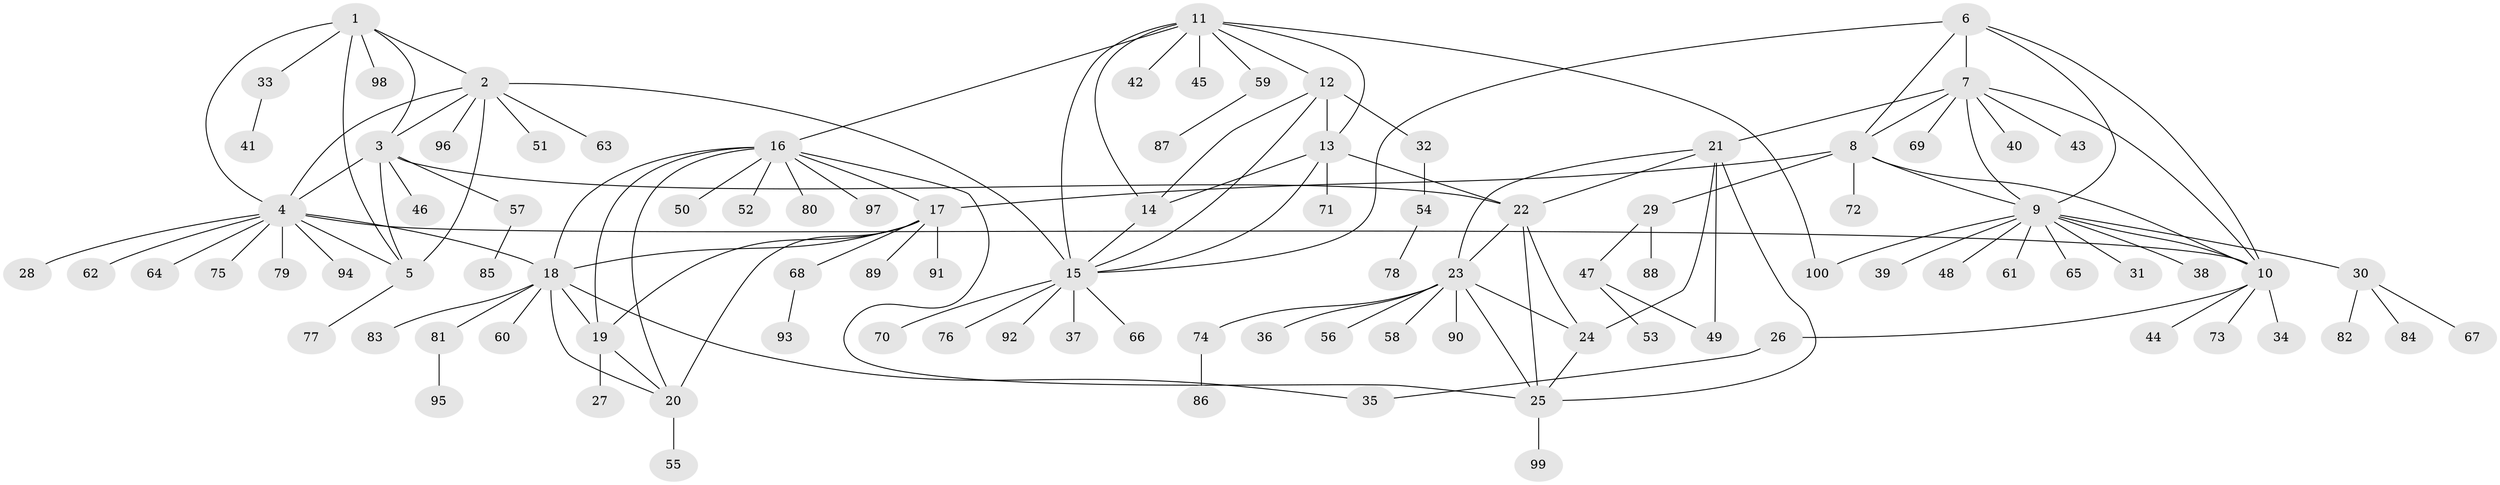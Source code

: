 // coarse degree distribution, {2: 0.1, 6: 0.08, 5: 0.1, 4: 0.08, 7: 0.04, 1: 0.54, 9: 0.04, 8: 0.02}
// Generated by graph-tools (version 1.1) at 2025/37/03/04/25 23:37:47]
// undirected, 100 vertices, 138 edges
graph export_dot {
  node [color=gray90,style=filled];
  1;
  2;
  3;
  4;
  5;
  6;
  7;
  8;
  9;
  10;
  11;
  12;
  13;
  14;
  15;
  16;
  17;
  18;
  19;
  20;
  21;
  22;
  23;
  24;
  25;
  26;
  27;
  28;
  29;
  30;
  31;
  32;
  33;
  34;
  35;
  36;
  37;
  38;
  39;
  40;
  41;
  42;
  43;
  44;
  45;
  46;
  47;
  48;
  49;
  50;
  51;
  52;
  53;
  54;
  55;
  56;
  57;
  58;
  59;
  60;
  61;
  62;
  63;
  64;
  65;
  66;
  67;
  68;
  69;
  70;
  71;
  72;
  73;
  74;
  75;
  76;
  77;
  78;
  79;
  80;
  81;
  82;
  83;
  84;
  85;
  86;
  87;
  88;
  89;
  90;
  91;
  92;
  93;
  94;
  95;
  96;
  97;
  98;
  99;
  100;
  1 -- 2;
  1 -- 3;
  1 -- 4;
  1 -- 5;
  1 -- 33;
  1 -- 98;
  2 -- 3;
  2 -- 4;
  2 -- 5;
  2 -- 15;
  2 -- 51;
  2 -- 63;
  2 -- 96;
  3 -- 4;
  3 -- 5;
  3 -- 22;
  3 -- 46;
  3 -- 57;
  4 -- 5;
  4 -- 10;
  4 -- 18;
  4 -- 28;
  4 -- 62;
  4 -- 64;
  4 -- 75;
  4 -- 79;
  4 -- 94;
  5 -- 77;
  6 -- 7;
  6 -- 8;
  6 -- 9;
  6 -- 10;
  6 -- 15;
  7 -- 8;
  7 -- 9;
  7 -- 10;
  7 -- 21;
  7 -- 40;
  7 -- 43;
  7 -- 69;
  8 -- 9;
  8 -- 10;
  8 -- 17;
  8 -- 29;
  8 -- 72;
  9 -- 10;
  9 -- 30;
  9 -- 31;
  9 -- 38;
  9 -- 39;
  9 -- 48;
  9 -- 61;
  9 -- 65;
  9 -- 100;
  10 -- 26;
  10 -- 34;
  10 -- 44;
  10 -- 73;
  11 -- 12;
  11 -- 13;
  11 -- 14;
  11 -- 15;
  11 -- 16;
  11 -- 42;
  11 -- 45;
  11 -- 59;
  11 -- 100;
  12 -- 13;
  12 -- 14;
  12 -- 15;
  12 -- 32;
  13 -- 14;
  13 -- 15;
  13 -- 22;
  13 -- 71;
  14 -- 15;
  15 -- 37;
  15 -- 66;
  15 -- 70;
  15 -- 76;
  15 -- 92;
  16 -- 17;
  16 -- 18;
  16 -- 19;
  16 -- 20;
  16 -- 25;
  16 -- 50;
  16 -- 52;
  16 -- 80;
  16 -- 97;
  17 -- 18;
  17 -- 19;
  17 -- 20;
  17 -- 68;
  17 -- 89;
  17 -- 91;
  18 -- 19;
  18 -- 20;
  18 -- 35;
  18 -- 60;
  18 -- 81;
  18 -- 83;
  19 -- 20;
  19 -- 27;
  20 -- 55;
  21 -- 22;
  21 -- 23;
  21 -- 24;
  21 -- 25;
  21 -- 49;
  22 -- 23;
  22 -- 24;
  22 -- 25;
  23 -- 24;
  23 -- 25;
  23 -- 36;
  23 -- 56;
  23 -- 58;
  23 -- 74;
  23 -- 90;
  24 -- 25;
  25 -- 99;
  26 -- 35;
  29 -- 47;
  29 -- 88;
  30 -- 67;
  30 -- 82;
  30 -- 84;
  32 -- 54;
  33 -- 41;
  47 -- 49;
  47 -- 53;
  54 -- 78;
  57 -- 85;
  59 -- 87;
  68 -- 93;
  74 -- 86;
  81 -- 95;
}

